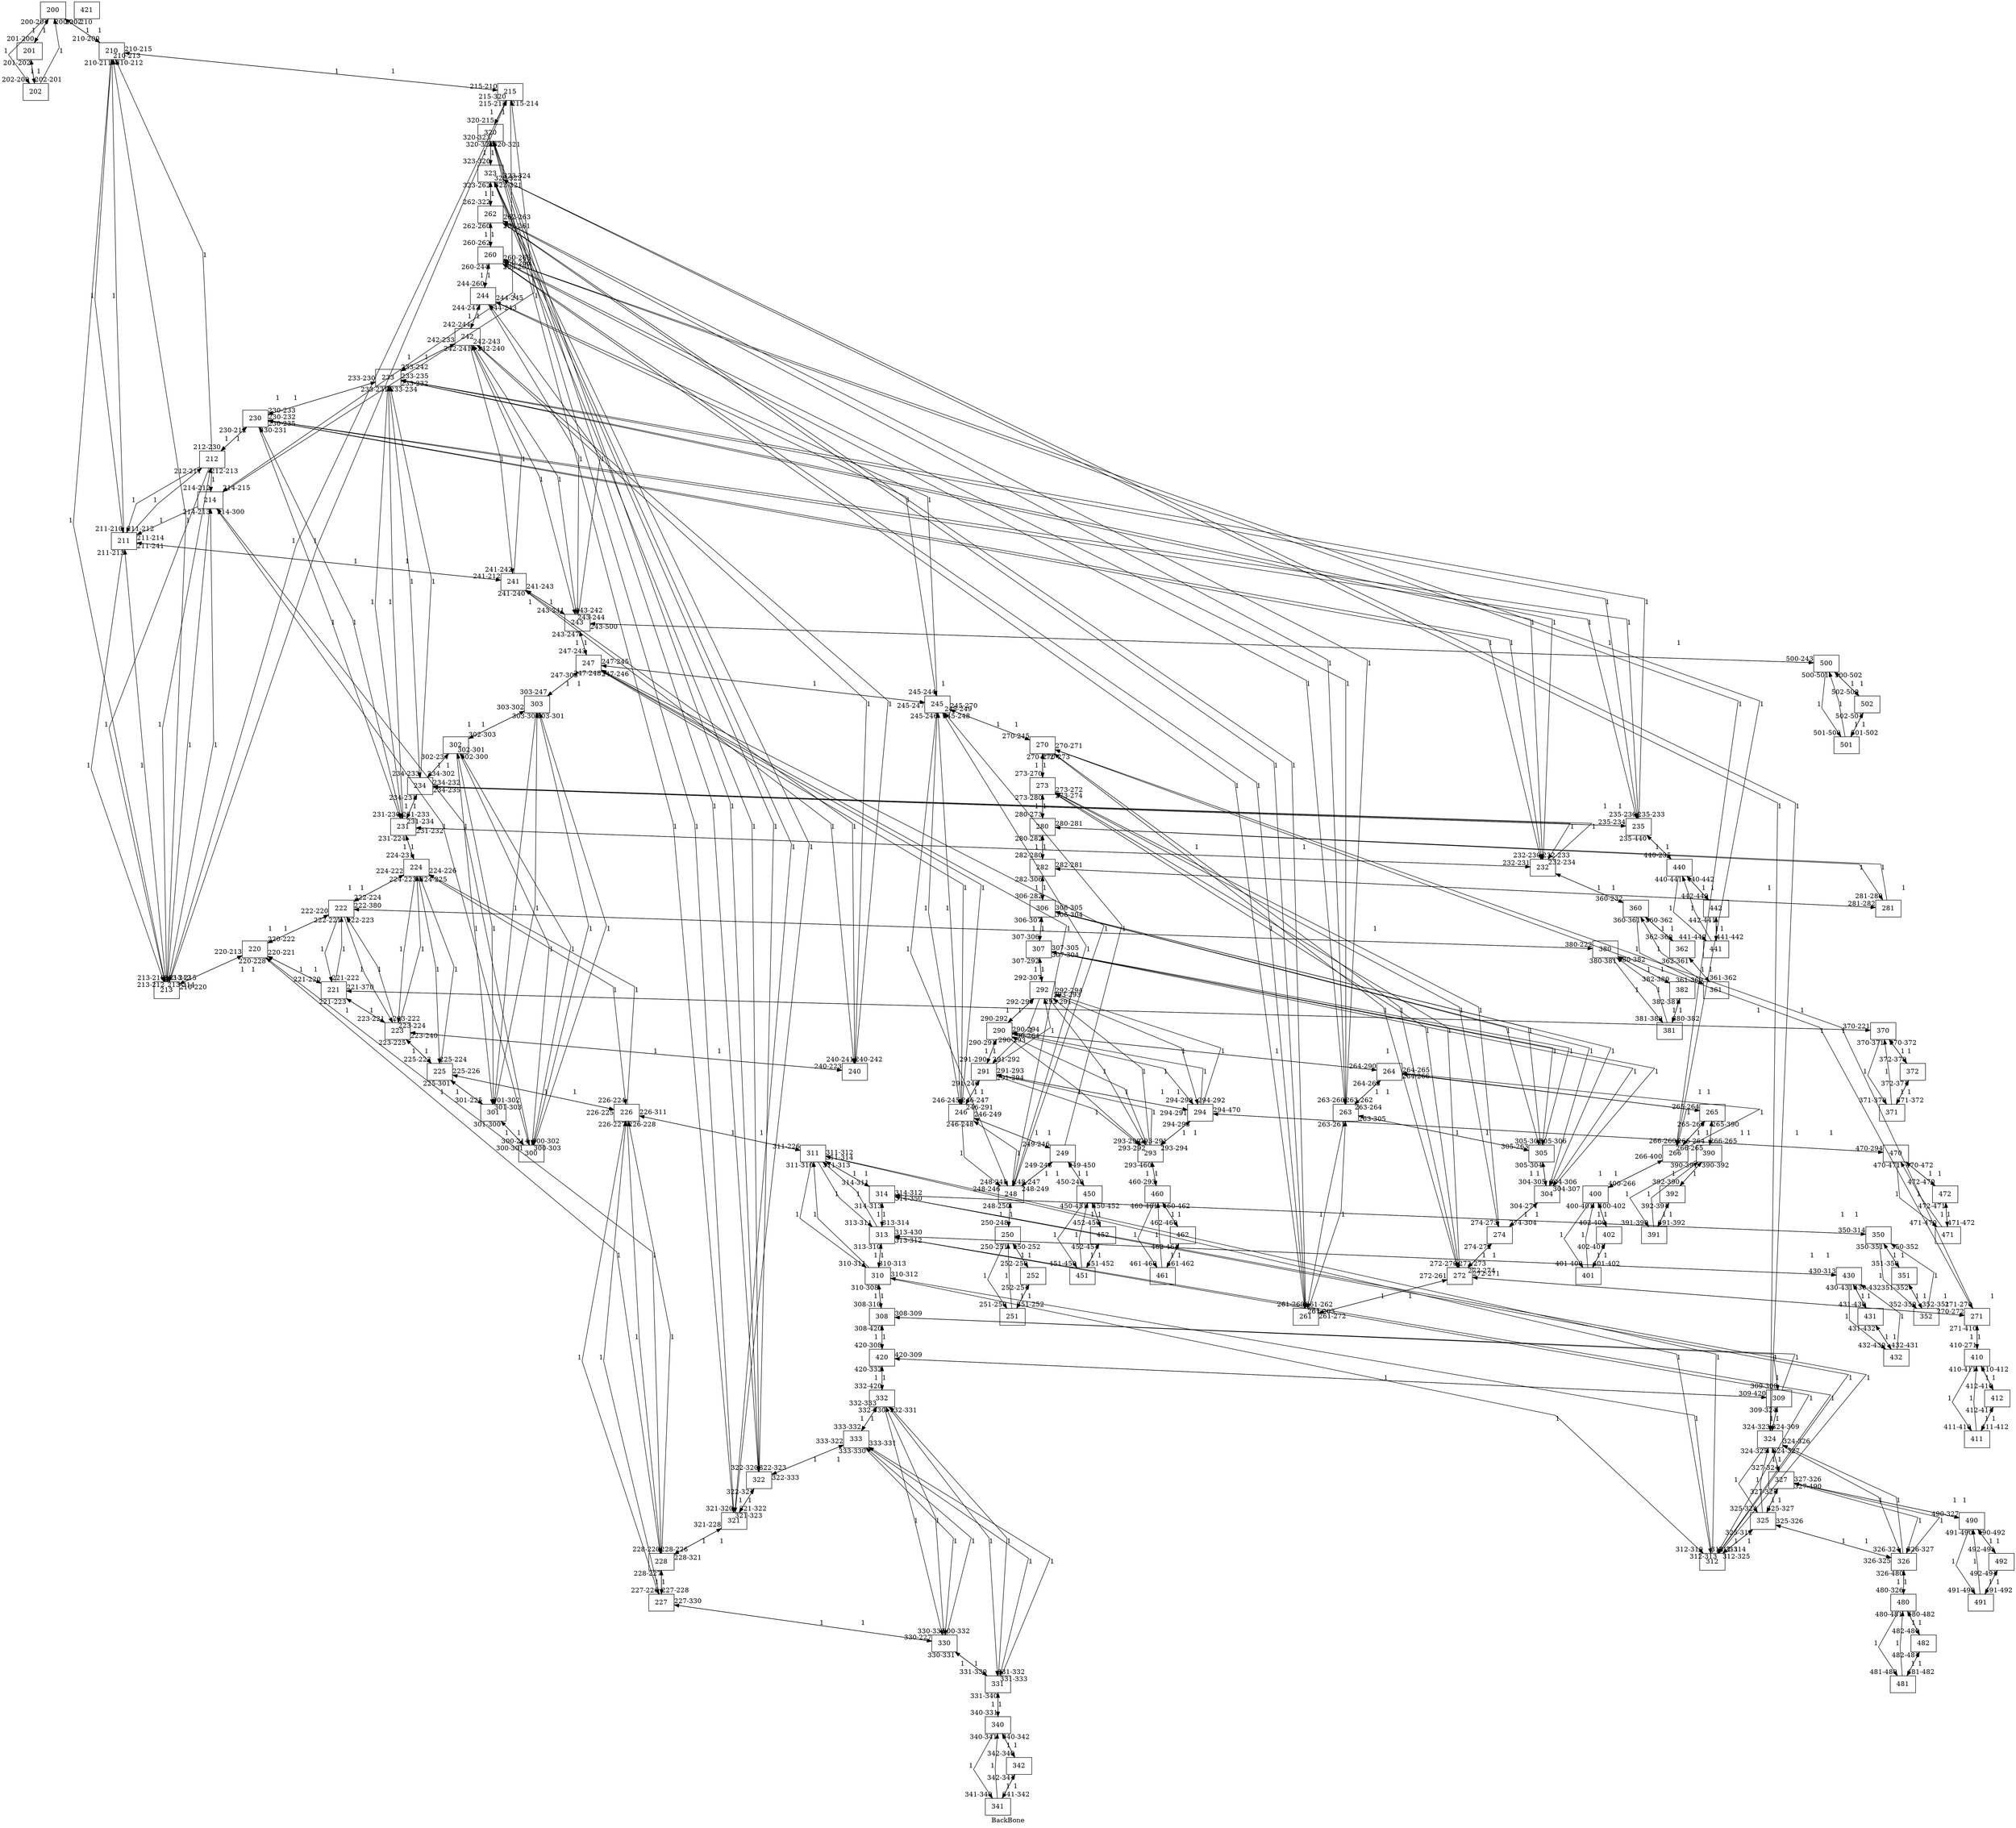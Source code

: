 digraph Test {

	/*compound=true*/
	node [shape=box];
	edge [len=3];
	overlap = scale;
	splines = false;
	label = BackBone;
	//orientation = portrait;
	/*Instantiation of nodes, required to successfully calling .get_node_list() 		(pydot) */
	
	//Kiel
	200[group=A]; 201[group=A]; 202[group=A]; 
	//Hamburg
	210[group=A]; 211[group=A]; 212[group=A]; 213[group=A]; 214[group=A]; 215[group=A]; 
	//Hannover
	220[group=A]; 221[group=A]; 222[group=A]; 223[group=A]; 224[group=A]; 225[group=A]; 226[group=A]; 227[group=A]; 228[group=A]; 
	//Berlin
	230[group=A]; 231[group=A]; 232[group=A]; 233[group=A]; 234[group=A]; 235[group=A]; 
	//Leipzig
	240[group=A]; 241[group=A]; 242[group=A]; 243[group=A]; 244[group=A]; 245[group=A]; 246[group=A]; 247[group=A]; 248[group=A]; 249[group=A]; 
	//Dresden
	250[group=A]; 251[group=A]; 252[group=A]; 
	//München
	260[group=A]; 261[group=A]; 262[group=A]; 263[group=A]; 264[group=A]; 265[group=A]; 266[group=A]; 
	//Nürnberg
	270[group=A]; 271[group=A]; 272[group=A]; 273[group=A]; 274[group=A]; 
	//Ulm
	280[group=A]; 281[group=A]; 282[group=A];
	//Stuttgart
	290[group=A]; 291[group=A]; 292[group=A]; 293[group=A]; 294[group=A]; 
	//Frankfurt am Main
	300[group=A]; 301[group=A]; 302[group=A]; 303[group=A]; 
	420[group=A]; 421[group=A]; 242[group=A]; 
	//Köln
	310[group=A]; 311[group=A]; 312[group=A]; 
	//Essen
	320[group=A]; 321[group=A]; 322[group=A]; 323[group=A]; 324[group=A]; 325[group=A]; 326[group=A]; 327[group=A]; 
	//Bochum
	330[group=A]; 331[group=A]; 332[group=A]; 333[group=A]; 
	//Dortmund
	340[group=A]; 341[group=A]; 342[group=A];
	//Düsseldorf
	350[group=A]; 351[group=A]; 352[group=A]; 
	//Frankfurt/Oder
	360[group=A]; 361[group=A]; 362[group=A]; 
	//Wolfsburg
	370[group=A]; 371[group=A]; 372[group=A]; 
	//Magdeburg
	380[group=A]; 381[group=A]; 382[group=A]; 
	//Landshut
	390[group=A]; 391[group=A]; 392[group=A]; 
	//Augsburg
	400[group=A]; 401[group=A]; 402[group=A]; 
	//Regensburg
	410[group=A]; 411[group=A]; 412[group=A]; 
	//Bonn
	430[group=A]; 431[group=A]; 432[group=A]; 
	//Brandenburg
	440[group=A]; 441[group=A]; 442[group=A]; 
	//Chemnitz
	450[group=A]; 451[group=A]; 452[group=A]; 
	//LIL citys
	460[group=A]; 461[group=A]; 462[group=A]; 
	470[group=A]; 471[group=A]; 472[group=A]; 
	480[group=A]; 481[group=A]; 482[group=A]; 
	490[group=A]; 491[group=A]; 492[group=A]; 
	500[group=A]; 500[group=A]; 500[group=A]; 

	
	
	//Kiel
	200 -> 201	[label=1,headlabel="201-200" ,alias = 1,throughput=16,latency=4,delay=3,bandwidth = 10];
	200 -> 202	[label=1,headlabel="202-200" ,alias = 1,throughput=16,latency=4,delay=3,bandwidth = 10];
	200 -> 210	[label=1,headlabel="210-200" ,alias = 1,throughput=16,latency=4,delay=3,bandwidth = 10];
	201 -> 200	[label=1,headlabel="200-201" ,alias = 1,throughput=16,latency=4,delay=3,bandwidth = 10];
	201 -> 202	[label=1,headlabel="202-201" ,alias = 1,throughput=16,latency=4,delay=3,bandwidth = 10];
	202 -> 200	[label=1,headlabel="200-202" ,alias = 1,throughput=16,latency=4,delay=3,bandwidth = 10];
	202 -> 201	[label=1,headlabel="201-202" ,alias = 1,throughput=16,latency=4,delay=3,bandwidth = 10];
	
	//Hamburg
	210 -> 211	[label=1,headlabel="211-210" ,alias = 1,throughput=16,latency=4,delay=3,bandwidth = 10];
//	210 -> 212	[label=1,headlabel="212-210" ,alias = 1,throughput=16,latency=4,delay=3,bandwidth = 10];
	210 -> 213	[label=1,headlabel="213-210" ,alias = 1,throughput=16,latency=4,delay=3,bandwidth = 10];
	210 -> 215	[label=1,headlabel="215-210" ,alias = 1,throughput=16,latency=4,delay=3,bandwidth = 10];
	210 -> 200	[label=1,headlabel="200-210" ,alias = 1,throughput=16,latency=4,delay=3,bandwidth = 10];
	211 -> 210	[label=1,headlabel="210-211" ,alias = 1,throughput=16,latency=4,delay=3,bandwidth = 10];
	211 -> 212	[label=1,headlabel="212-211" ,alias = 1,throughput=16,latency=4,delay=3,bandwidth = 10];
	211 -> 213	[label=1,headlabel="213-212" ,alias = 1,throughput=16,latency=4,delay=3,bandwidth = 10];
	211 -> 241 	[label=1,headlabel="241-212" ,alias = 1,throughput=16,latency=4,delay=3,bandwidth = 10];
	212 -> 210	[label=1,headlabel="210-212" ,alias = 1,throughput=16,latency=4,delay=3,bandwidth = 10];
	212 -> 211	[label=1,headlabel="211-212" ,alias = 1,throughput=16,latency=4,delay=3,bandwidth = 10];
	212 -> 213	[label=1,headlabel="213-212" ,alias = 1,throughput=16,latency=4,delay=3,bandwidth = 10];
	212 -> 214	[label=1,headlabel="214-212" ,alias = 1,throughput=16,latency=4,delay=3,bandwidth = 10];
	212 -> 230	[label=1,headlabel="230-212" ,alias = 1,throughput=16,latency=4,delay=3,bandwidth = 10];
	213 -> 210	[label=1,headlabel="210-213" ,alias = 1,throughput=16,latency=4,delay=3,bandwidth = 10];
	213 -> 211	[label=1,headlabel="211-213" ,alias = 1,throughput=16,latency=4,delay=3,bandwidth = 10];
	213 -> 212	[label=1,headlabel="212-213" ,alias = 1,throughput=16,latency=4,delay=3,bandwidth = 10];
	213 -> 214	[label=1,headlabel="214-213" ,alias = 1,throughput=16,latency=4,delay=3,bandwidth = 10];
	213 -> 215	[label=1,headlabel="215-213" ,alias = 1,throughput=16,latency=4,delay=3,bandwidth = 10];
	213 -> 220	[label=1,headlabel="220-213" ,alias = 1,throughput=16,latency=4,delay=3,bandwidth = 10];
	214 -> 211	[label=1,headlabel="211-214" ,alias = 1,throughput=16,latency=4,delay=3,bandwidth = 10];
	214 -> 213	[label=1,headlabel="213-214" ,alias = 1,throughput=16,latency=4,delay=3,bandwidth = 10];
	214 -> 215	[label=1,headlabel="215-214" ,alias = 1,throughput=16,latency=4,delay=3,bandwidth = 10];
	214 -> 300	[label=1,headlabel="300-214" ,alias = 1,throughput=16,latency=4,delay=3,bandwidth = 10];
	215 -> 210	[label=1,headlabel="210-215" ,alias = 1,throughput=16,latency=4,delay=3,bandwidth = 10];
	215 -> 213	[label=1,headlabel="213-215" ,alias = 1,throughput=16,latency=4,delay=3,bandwidth = 10];
	215 -> 214	[label=1,headlabel="214-215" ,alias = 1,throughput=16,latency=4,delay=3,bandwidth = 10];
	215 -> 320	[label=1,headlabel="320-215" ,alias = 1,throughput=16,latency=4,delay=3,bandwidth = 10];
	
	//Hannover
	220 -> 213	[label=1,headlabel="210-220" ,alias = 1,throughput=16,latency=4,delay=3,bandwidth = 10];
	220 -> 221	[label=1,headlabel="221-220" ,alias = 1,throughput=16,latency=4,delay=3,bandwidth = 10];
	220 -> 222	[label=1,headlabel="222-220" ,alias = 1,throughput=16,latency=4,delay=3,bandwidth = 10];
	220 -> 228	[label=1,headlabel="228-220" ,alias = 1,throughput=16,latency=4,delay=3,bandwidth = 10];
	221 -> 370	[label=1,headlabel="370-221" ,alias = 1,throughput=16,latency=4,delay=3,bandwidth = 10];
	221 -> 220	[label=1,headlabel="220-221" ,alias = 1,throughput=16,latency=4,delay=3,bandwidth = 10];
	221 -> 222	[label=1,headlabel="222-221" ,alias = 1,throughput=16,latency=4,delay=3,bandwidth = 10];
	221 -> 223	[label=1,headlabel="223-221" ,alias = 1,throughput=16,latency=4,delay=3,bandwidth = 10];
	222 -> 220	[label=1,headlabel="220-222" ,alias = 1,throughput=16,latency=4,delay=3,bandwidth = 10];
	222 -> 221	[label=1,headlabel="221-222" ,alias = 1,throughput=16,latency=4,delay=3,bandwidth = 10];
	222 -> 223	[label=1,headlabel="223-222" ,alias = 1,throughput=16,latency=4,delay=3,bandwidth = 10];
	222 -> 224	[label=1,headlabel="224-222" ,alias = 1,throughput=16,latency=4,delay=3,bandwidth = 10];
	222 -> 380	[label=1,headlabel="380-222" ,alias = 1,throughput=16,latency=4,delay=3,bandwidth = 10];
	223 -> 221	[label=1,headlabel="221-223" ,alias = 1,throughput=16,latency=4,delay=3,bandwidth = 10];
	223 -> 222	[label=1,headlabel="222-223" ,alias = 1,throughput=16,latency=4,delay=3,bandwidth = 10];
	223 -> 224	[label=1,headlabel="224-223" ,alias = 1,throughput=16,latency=4,delay=3,bandwidth = 10];
	223 -> 225	[label=1,headlabel="225-223" ,alias = 1,throughput=16,latency=4,delay=3,bandwidth = 10];
	223 -> 240	[label=1,headlabel="240-223" ,alias = 1,throughput=16,latency=4,delay=3,bandwidth = 10];
	224 -> 222	[label=1,headlabel="222-224" ,alias = 1,throughput=16,latency=4,delay=3,bandwidth = 10];
	224 -> 223	[label=1,headlabel="223-224" ,alias = 1,throughput=16,latency=4,delay=3,bandwidth = 10];
	224 -> 225	[label=1,headlabel="225-224" ,alias = 1,throughput=16,latency=4,delay=3,bandwidth = 10];
	224 -> 226	[label=1,headlabel="226-224" ,alias = 1,throughput=16,latency=4,delay=3,bandwidth = 10];
	224 -> 231	[label=1,headlabel="231-224" ,alias = 1,throughput=16,latency=4,delay=3,bandwidth = 10];
	225 -> 223	[label=1,headlabel="223-225" ,alias = 1,throughput=16,latency=4,delay=3,bandwidth = 10];
	225 -> 224	[label=1,headlabel="224-225" ,alias = 1,throughput=16,latency=4,delay=3,bandwidth = 10];
	225 -> 226	[label=1,headlabel="226-225" ,alias = 1,throughput=16,latency=4,delay=3,bandwidth = 10];
	225 -> 301	[label=1,headlabel="301-225" ,alias = 1,throughput=16,latency=4,delay=3,bandwidth = 10];
	226 -> 224	[label=1,headlabel="224-226" ,alias = 1,throughput=16,latency=4,delay=3,bandwidth = 10];
	226 -> 225	[label=1,headlabel="225-226" ,alias = 1,throughput=16,latency=4,delay=3,bandwidth = 10];
	226 -> 311	[label=1,headlabel="311-226" ,alias = 1,throughput=16,latency=4,delay=3,bandwidth = 10];
	226 -> 227	[label=1,headlabel="227-226" ,alias = 1,throughput=16,latency=4,delay=3,bandwidth = 10];
	226 -> 228	[label=1,headlabel="228-226" ,alias = 1,throughput=16,latency=4,delay=3,bandwidth = 10];
	227 -> 330	[label=1,headlabel="330-227" ,alias = 1,throughput=16,latency=4,delay=3,bandwidth = 10];
	227 -> 226	[label=1,headlabel="226-227" ,alias = 1,throughput=16,latency=4,delay=3,bandwidth = 10];
	227 -> 228	[label=1,headlabel="228-227" ,alias = 1,throughput=16,latency=4,delay=3,bandwidth = 10];
	228 -> 321	[label=1,headlabel="321-228" ,alias = 1,throughput=16,latency=4,delay=3,bandwidth = 10];
	228 -> 220	[label=1,headlabel="220-228" ,alias = 1,throughput=16,latency=4,delay=3,bandwidth = 10];
	228 -> 226	[label=1,headlabel="226-228" ,alias = 1,throughput=16,latency=4,delay=3,bandwidth = 10];
	228 -> 227	[label=1,headlabel="227-228" ,alias = 1,throughput=16,latency=4,delay=3,bandwidth = 10];
	
	//BERLIN
	230 -> 212	[label=1,headlabel="212-230" ,alias = 1,throughput=16,latency=4,delay=3,bandwidth = 10];
	230 -> 231	[label=1,headlabel="231-230" ,alias = 1,throughput=16,latency=4,delay=3,bandwidth = 10];
	230 -> 232	[label=1,headlabel="232-230" ,alias = 1,throughput=16,latency=4,delay=3,bandwidth = 10];
	230 -> 233	[label=1,headlabel="233-230" ,alias = 1,throughput=16,latency=4,delay=3,bandwidth = 10];
	230 -> 235	[label=1,headlabel="235-230" ,alias = 1,throughput=16,latency=4,delay=3,bandwidth = 10];
	231 -> 224	[label=1,headlabel="224-231" ,alias = 1,throughput=16,latency=4,delay=3,bandwidth = 10];
	231 -> 230	[label=1,headlabel="230-231" ,alias = 1,throughput=16,latency=4,delay=3,bandwidth = 10];
	231 -> 232	[label=1,headlabel="232-231" ,alias = 1,throughput=16,latency=4,delay=3,bandwidth = 10];
	231 -> 233	[label=1,headlabel="233-231" ,alias = 1,throughput=16,latency=4,delay=3,bandwidth = 10];
	231 -> 234	[label=1,headlabel="234-231" ,alias = 1,throughput=16,latency=4,delay=3,bandwidth = 10];
	232 -> 360	[label=1,headlabel="360-232" ,alias = 1,throughput=16,latency=4,delay=3,bandwidth = 10];
	232 -> 230	[label=1,headlabel="230-232" ,alias = 1,throughput=16,latency=4,delay=3,bandwidth = 10];
	232 -> 231	[label=1,headlabel="231-232" ,alias = 1,throughput=16,latency=4,delay=3,bandwidth = 10];
	232 -> 233	[label=1,headlabel="233-232" ,alias = 1,throughput=16,latency=4,delay=3,bandwidth = 10];
	232 -> 234	[label=1,headlabel="234-232" ,alias = 1,throughput=16,latency=4,delay=3,bandwidth = 10];
	233 -> 242	[label=1,headlabel="242-233" ,alias = 1,throughput=16,latency=4,delay=3,bandwidth = 10];
	233 -> 230	[label=1,headlabel="230-233" ,alias = 1,throughput=16,latency=4,delay=3,bandwidth = 10];
	233 -> 231	[label=1,headlabel="231-233" ,alias = 1,throughput=16,latency=4,delay=3,bandwidth = 10];
	233 -> 232	[label=1,headlabel="232-233" ,alias = 1,throughput=16,latency=4,delay=3,bandwidth = 10];
	233 -> 234	[label=1,headlabel="234-233" ,alias = 1,throughput=16,latency=4,delay=3,bandwidth = 10];
	233 -> 235	[label=1,headlabel="235-233" ,alias = 1,throughput=16,latency=4,delay=3,bandwidth = 10];
	234 -> 302	[label=1,headlabel="302-234" ,alias = 1,throughput=16,latency=4,delay=3,bandwidth = 10];
	234 -> 231	[label=1,headlabel="231-234" ,alias = 1,throughput=16,latency=4,delay=3,bandwidth = 10];
	234 -> 232	[label=1,headlabel="232-234" ,alias = 1,throughput=16,latency=4,delay=3,bandwidth = 10];
	234 -> 233	[label=1,headlabel="233-234" ,alias = 1,throughput=16,latency=4,delay=3,bandwidth = 10];
	234 -> 235	[label=1,headlabel="235-234" ,alias = 1,throughput=16,latency=4,delay=3,bandwidth = 10];
	235 -> 440	[label=1,headlabel="440-235" ,alias = 1,throughput=16,latency=4,delay=3,bandwidth = 10];
	235 -> 230	[label=1,headlabel="230-235" ,alias = 1,throughput=16,latency=4,delay=3,bandwidth = 10];
//	235 -> 232	[label=1,headlabel="232-235" ,alias = 1,throughput=16,latency=4,delay=3,bandwidth = 10];
	235 -> 233	[label=1,headlabel="233-235" ,alias = 1,throughput=16,latency=4,delay=3,bandwidth = 10];
	235 -> 234	[label=1,headlabel="234-235" ,alias = 1,throughput=16,latency=4,delay=3,bandwidth = 10];
	
	//Leipzig
	240 -> 223	[label=1,headlabel="223-240" ,alias = 1,throughput=16,latency=4,delay=3,bandwidth = 10];
	240 -> 241	[label=1,headlabel="241-240" ,alias = 1,throughput=16,latency=4,delay=3,bandwidth = 10];
	240 -> 242	[label=1,headlabel="242-240" ,alias = 1,throughput=16,latency=4,delay=3,bandwidth = 10];
	241 -> 211	[label=1,headlabel="211-241" ,alias = 1,throughput=16,latency=4,delay=3,bandwidth = 10];
	241 -> 240	[label=1,headlabel="240-241" ,alias = 1,throughput=16,latency=4,delay=3,bandwidth = 10];
	241 -> 242	[label=1,headlabel="242-241" ,alias = 1,throughput=16,latency=4,delay=3,bandwidth = 10];
	241 -> 243 	[label=1,headlabel="243-241" ,alias = 1,throughput=16,latency=4,delay=3,bandwidth = 10];
	242 -> 233	[label=1,headlabel="233-242" ,alias = 1,throughput=16,latency=4,delay=3,bandwidth = 10];
	242 -> 240	[label=1,headlabel="240-242" ,alias = 1,throughput=16,latency=4,delay=3,bandwidth = 10];
	242 -> 241	[label=1,headlabel="241-242" ,alias = 1,throughput=16,latency=4,delay=3,bandwidth = 10];
	242 -> 243	[label=1,headlabel="243-242" ,alias = 1,throughput=16,latency=4,delay=3,bandwidth = 10];
	242 -> 244	[label=1,headlabel="244-242" ,alias = 1,throughput=16,latency=4,delay=3,bandwidth = 10];
	243 -> 500	[label=1,headlabel="500-243" ,alias = 1,throughput=16,latency=4,delay=3,bandwidth = 10];
	243 -> 241	[label=1,headlabel="241-243" ,alias = 1,throughput=16,latency=4,delay=3,bandwidth = 10];
	243 -> 242	[label=1,headlabel="242-243" ,alias = 1,throughput=16,latency=4,delay=3,bandwidth = 10];
	243 -> 244	[label=1,headlabel="244-243" ,alias = 1,throughput=16,latency=4,delay=3,bandwidth = 10];
	243 -> 247	[label=1,headlabel="247-243" ,alias = 1,throughput=16,latency=4,delay=3,bandwidth = 10];
	244 -> 242	[label=1,headlabel="242-244" ,alias = 1,throughput=16,latency=4,delay=3,bandwidth = 10];
	244 -> 243	[label=1,headlabel="243-244" ,alias = 1,throughput=16,latency=4,delay=3,bandwidth = 10];
	244 -> 245	[label=1,headlabel="245-244" ,alias = 1,throughput=16,latency=4,delay=3,bandwidth = 10];
	244 -> 260	[label=1,headlabel="260-244" ,alias = 1,throughput=16,latency=4,delay=3,bandwidth = 10];
	245 -> 244	[label=1,headlabel="244-245" ,alias = 1,throughput=16,latency=4,delay=3,bandwidth = 10];
	245 -> 246	[label=1,headlabel="246-245" ,alias = 1,throughput=16,latency=4,delay=3,bandwidth = 10];
	245 -> 247	[label=1,headlabel="247-245" ,alias = 1,throughput=16,latency=4,delay=3,bandwidth = 10];
	245 -> 248	[label=1,headlabel="248-245" ,alias = 1,throughput=16,latency=4,delay=3,bandwidth = 10];
	245 -> 270	[label=1,headlabel="270-245" ,alias = 1,throughput=16,latency=4,delay=3,bandwidth = 10];
	246 -> 291	[label=1,headlabel="291-246" ,alias = 1,throughput=16,latency=4,delay=3,bandwidth = 10];
	246 -> 245	[label=1,headlabel="245-246" ,alias = 1,throughput=16,latency=4,delay=3,bandwidth = 10];
	246 -> 247	[label=1,headlabel="247-246" ,alias = 1,throughput=16,latency=4,delay=3,bandwidth = 10];
	246 -> 248	[label=1,headlabel="248-246" ,alias = 1,throughput=16,latency=4,delay=3,bandwidth = 10];
	246 -> 249	[label=1,headlabel="249-246" ,alias = 1,throughput=16,latency=4,delay=3,bandwidth = 10];
	247 -> 303	[label=1,headlabel="303-247" ,alias = 1,throughput=16,latency=4,delay=3,bandwidth = 10];
	247 -> 243	[label=1,headlabel="243-247" ,alias = 1,throughput=16,latency=4,delay=3,bandwidth = 10];
	247 -> 245	[label=1,headlabel="245-247" ,alias = 1,throughput=16,latency=4,delay=3,bandwidth = 10];
	247 -> 246	[label=1,headlabel="246-247" ,alias = 1,throughput=16,latency=4,delay=3,bandwidth = 10];
	247 -> 248	[label=1,headlabel="248-247" ,alias = 1,throughput=16,latency=4,delay=3,bandwidth = 10];
//	247 -> 249	[label=1,headlabel="249-247" ,alias = 1,throughput=16,latency=4,delay=3,bandwidth = 10];
	248 -> 250	[label=1,headlabel="250-248" ,alias = 1,throughput=16,latency=4,delay=3,bandwidth = 10];
	248 -> 245	[label=1,headlabel="245-248" ,alias = 1,throughput=16,latency=4,delay=3,bandwidth = 10];
	248 -> 246	[label=1,headlabel="246-248" ,alias = 1,throughput=16,latency=4,delay=3,bandwidth = 10];
	248 -> 247	[label=1,headlabel="247-248" ,alias = 1,throughput=16,latency=4,delay=3,bandwidth = 10];
	248 -> 249	[label=1,headlabel="249-248" ,alias = 1,throughput=16,latency=4,delay=3,bandwidth = 10];
	249 -> 450	[label=1,headlabel="450-249" ,alias = 1,throughput=16,latency=4,delay=3,bandwidth = 10];
	249 -> 245	[label=1,headlabel="245-249" ,alias = 1,throughput=16,latency=4,delay=3,bandwidth = 10];
	249 -> 246	[label=1,headlabel="246-249" ,alias = 1,throughput=16,latency=4,delay=3,bandwidth = 10];
//	249 -> 247	[label=1,headlabel="247-249" ,alias = 1,throughput=16,latency=4,delay=3,bandwidth = 10];
	249 -> 248	[label=1,headlabel="248-249" ,alias = 1,throughput=16,latency=4,delay=3,bandwidth = 10];
	
	//Dresden
	250 -> 248	[label=1,headlabel="248-250" ,alias = 1,throughput=16,latency=4,delay=3,bandwidth = 10];
	250 -> 251	[label=1,headlabel="251-250" ,alias = 1,throughput=16,latency=4,delay=3,bandwidth = 10];
	250 -> 252	[label=1,headlabel="252-250" ,alias = 1,throughput=16,latency=4,delay=3,bandwidth = 10];
	251 -> 250	[label=1,headlabel="250-251" ,alias = 1,throughput=16,latency=4,delay=3,bandwidth = 10];
	251 -> 252	[label=1,headlabel="252-251" ,alias = 1,throughput=16,latency=4,delay=3,bandwidth = 10];
	252 -> 250	[label=1,headlabel="250-252" ,alias = 1,throughput=16,latency=4,delay=3,bandwidth = 10];
	252 -> 251	[label=1,headlabel="251-252" ,alias = 1,throughput=16,latency=4,delay=3,bandwidth = 10];
	
	//München
	260 -> 244	[label=1,headlabel="244-260" ,alias = 1,throughput=16,latency=4,delay=3,bandwidth = 10];
	260 -> 266	[label=1,headlabel="266-260" ,alias = 1,throughput=16,latency=4,delay=3,bandwidth = 10];
	260 -> 261	[label=1,headlabel="261-260" ,alias = 1,throughput=16,latency=4,delay=3,bandwidth = 10];
	260 -> 262	[label=1,headlabel="262-260" ,alias = 1,throughput=16,latency=4,delay=3,bandwidth = 10];
	260 -> 263	[label=1,headlabel="263-260" ,alias = 1,throughput=16,latency=4,delay=3,bandwidth = 10];
	261 -> 272	[label=1,headlabel="272-261" ,alias = 1,throughput=16,latency=4,delay=3,bandwidth = 10];
	261 -> 260	[label=1,headlabel="260-261" ,alias = 1,throughput=16,latency=4,delay=3,bandwidth = 10];
	261 -> 262	[label=1,headlabel="262-261" ,alias = 1,throughput=16,latency=4,delay=3,bandwidth = 10];
	261 -> 263	[label=1,headlabel="263-261" ,alias = 1,throughput=16,latency=4,delay=3,bandwidth = 10];
	262 -> 323	[label=1,headlabel="323-262" ,alias = 1,throughput=16,latency=4,delay=3,bandwidth = 10];
	262 -> 260	[label=1,headlabel="260-262" ,alias = 1,throughput=16,latency=4,delay=3,bandwidth = 10];
	262 -> 261	[label=1,headlabel="261-262" ,alias = 1,throughput=16,latency=4,delay=3,bandwidth = 10];
	262 -> 263	[label=1,headlabel="263-262" ,alias = 1,throughput=16,latency=4,delay=3,bandwidth = 10];
	263 -> 305	[label=1,headlabel="305-263" ,alias = 1,throughput=16,latency=4,delay=3,bandwidth = 10];
	263 -> 260	[label=1,headlabel="260-263" ,alias = 1,throughput=16,latency=4,delay=3,bandwidth = 10];
	263 -> 261	[label=1,headlabel="261-263" ,alias = 1,throughput=16,latency=4,delay=3,bandwidth = 10];
	263 -> 262	[label=1,headlabel="262-263" ,alias = 1,throughput=16,latency=4,delay=3,bandwidth = 10];
	263 -> 264	[label=1,headlabel="264-263" ,alias = 1,throughput=16,latency=4,delay=3,bandwidth = 10];
	264 -> 290	[label=1,headlabel="290-264" ,alias = 1,throughput=16,latency=4,delay=3,bandwidth = 10];
	264 -> 263	[label=1,headlabel="263-264" ,alias = 1,throughput=16,latency=4,delay=3,bandwidth = 10];
	264 -> 265	[label=1,headlabel="265-264" ,alias = 1,throughput=16,latency=4,delay=3,bandwidth = 10];
	264 -> 266	[label=1,headlabel="266-264" ,alias = 1,throughput=16,latency=4,delay=3,bandwidth = 10];
	265 -> 390	[label=1,headlabel="266-265" ,alias = 1,throughput=16,latency=4,delay=3,bandwidth = 10];
	265 -> 264	[label=1,headlabel="264-265" ,alias = 1,throughput=16,latency=4,delay=3,bandwidth = 10];
	265 -> 266	[label=1,headlabel="266-265" ,alias = 1,throughput=16,latency=4,delay=3,bandwidth = 10];
	266 -> 400	[label=1,headlabel="400-266" ,alias = 1,throughput=16,latency=4,delay=3,bandwidth = 10];
	266 -> 260	[label=1,headlabel="260-266" ,alias = 1,throughput=16,latency=4,delay=3,bandwidth = 10];
	266 -> 264	[label=1,headlabel="264-266" ,alias = 1,throughput=16,latency=4,delay=3,bandwidth = 10];
	266 -> 265	[label=1,headlabel="265-266" ,alias = 1,throughput=16,latency=4,delay=3,bandwidth = 10];
	
	//Nürnberg
	270 -> 245	[label=1,headlabel="245-270" ,alias = 1,throughput=16,latency=4,delay=3,bandwidth = 10];
	270 -> 271	[label=1,headlabel="271-270" ,alias = 1,throughput=16,latency=4,delay=3,bandwidth = 10];
	270 -> 272	[label=1,headlabel="272-270" ,alias = 1,throughput=16,latency=4,delay=3,bandwidth = 10];
	270 -> 273	[label=1,headlabel="273-270" ,alias = 1,throughput=16,latency=4,delay=3,bandwidth = 10];
	271 -> 410	[label=1,headlabel="410-271" ,alias = 1,throughput=16,latency=4,delay=3,bandwidth = 10];
	271 -> 270	[label=1,headlabel="270-271" ,alias = 1,throughput=16,latency=4,delay=3,bandwidth = 10];
	271 -> 272	[label=1,headlabel="272-271" ,alias = 1,throughput=16,latency=4,delay=3,bandwidth = 10];
	272 -> 261	[label=1,headlabel="261-272" ,alias = 1,throughput=16,latency=4,delay=3,bandwidth = 10];
	272 -> 270	[label=1,headlabel="270-272" ,alias = 1,throughput=16,latency=4,delay=3,bandwidth = 10];
	272 -> 271	[label=1,headlabel="270-272" ,alias = 1,throughput=16,latency=4,delay=3,bandwidth = 10];
	272 -> 273	[label=1,headlabel="273-272" ,alias = 1,throughput=16,latency=4,delay=3,bandwidth = 10];
	272 -> 274	[label=1,headlabel="274-272" ,alias = 1,throughput=16,latency=4,delay=3,bandwidth = 10];
	273 -> 280	[label=1,headlabel="280-273" ,alias = 1,throughput=16,latency=4,delay=3,bandwidth = 10];
	273 -> 270	[label=1,headlabel="270-273" ,alias = 1,throughput=16,latency=4,delay=3,bandwidth = 10];
//	273 -> 271	[label=1,headlabel="271-273" ,alias = 1,throughput=16,latency=4,delay=3,bandwidth = 10];
	273 -> 272	[label=1,headlabel="272-273" ,alias = 1,throughput=16,latency=4,delay=3,bandwidth = 10];
	273 -> 274	[label=1,headlabel="274-273" ,alias = 1,throughput=16,latency=4,delay=3,bandwidth = 10];
	274 -> 304	[label=1,headlabel="304-274" ,alias = 1,throughput=16,latency=4,delay=3,bandwidth = 10];
	274 -> 272	[label=1,headlabel="272-274" ,alias = 1,throughput=16,latency=4,delay=3,bandwidth = 10];
	274 -> 273	[label=1,headlabel="273-274" ,alias = 1,throughput=16,latency=4,delay=3,bandwidth = 10];
	
	//Ulm
	280 -> 273	[label=1,headlabel="273-280" ,alias = 1,throughput=16,latency=4,delay=3,bandwidth = 10];
	280 -> 281	[label=1,headlabel="281-280" ,alias = 1,throughput=16,latency=4,delay=3,bandwidth = 10];
	280 -> 282	[label=1,headlabel="282-280" ,alias = 1,throughput=16,latency=4,delay=3,bandwidth = 10];
	281 -> 280	[label=1,headlabel="280-281" ,alias = 1,throughput=16,latency=4,delay=3,bandwidth = 10];
	281 -> 282	[label=1,headlabel="282-281" ,alias = 1,throughput=16,latency=4,delay=3,bandwidth = 10];
	282 -> 280	[label=1,headlabel="280-282" ,alias = 1,throughput=16,latency=4,delay=3,bandwidth = 10];
	282 -> 281	[label=1,headlabel="281-282" ,alias = 1,throughput=16,latency=4,delay=3,bandwidth = 10];
	282 -> 306	[label=1,headlabel="306-282" ,alias = 1,throughput=16,latency=4,delay=3,bandwidth = 10];
	
	//Stuttgart
	290 -> 291	[label=1,headlabel="291-290" ,alias = 1,throughput=16,latency=4,delay=3,bandwidth = 10];
	290 -> 292	[label=1,headlabel="292-290" ,alias = 1,throughput=16,latency=4,delay=3,bandwidth = 10];
	290 -> 293	[label=1,headlabel="293-290" ,alias = 1,throughput=16,latency=4,delay=3,bandwidth = 10];
	290 -> 294	[label=1,headlabel="294-290" ,alias = 1,throughput=16,latency=4,delay=3,bandwidth = 10];
	290 -> 264	[label=1,headlabel="264-290" ,alias = 1,throughput=16,latency=4,delay=3,bandwidth = 10];
	291 -> 290	[label=1,headlabel="290-291" ,alias = 1,throughput=16,latency=4,delay=3,bandwidth = 10];
	291 -> 292	[label=1,headlabel="292-291" ,alias = 1,throughput=16,latency=4,delay=3,bandwidth = 10];
	291 -> 293	[label=1,headlabel="293-291" ,alias = 1,throughput=16,latency=4,delay=3,bandwidth = 10];
	291 -> 294	[label=1,headlabel="294-291" ,alias = 1,throughput=16,latency=4,delay=3,bandwidth = 10];
	291 -> 246	[label=1,headlabel="246-291" ,alias = 1,throughput=16,latency=4,delay=3,bandwidth = 10];
	292 -> 290	[label=1,headlabel="290-292" ,alias = 1,throughput=16,latency=4,delay=3,bandwidth = 10];
	292 -> 291	[label=1,headlabel="291-292" ,alias = 1,throughput=16,latency=4,delay=3,bandwidth = 10];
	292 -> 293	[label=1,headlabel="293-292" ,alias = 1,throughput=16,latency=4,delay=3,bandwidth = 10];
	292 -> 294	[label=1,headlabel="294-292" ,alias = 1,throughput=16,latency=4,delay=3,bandwidth = 10];
	292 -> 307	[label=1,headlabel="307-292" ,alias = 1,throughput=16,latency=4,delay=3,bandwidth = 10];
	293 -> 290	[label=1,headlabel="290-293" ,alias = 1,throughput=16,latency=4,delay=3,bandwidth = 10];
	293 -> 291	[label=1,headlabel="291-293" ,alias = 1,throughput=16,latency=4,delay=3,bandwidth = 10];
	293 -> 292	[label=1,headlabel="293-293" ,alias = 1,throughput=16,latency=4,delay=3,bandwidth = 10];
	293 -> 294	[label=1,headlabel="294-293" ,alias = 1,throughput=16,latency=4,delay=3,bandwidth = 10];
	293 -> 460	[label=1,headlabel="460-293" ,alias = 1,throughput=16,latency=4,delay=3,bandwidth = 10];
	294 -> 290	[label=1,headlabel="290-294" ,alias = 1,throughput=16,latency=4,delay=3,bandwidth = 10];
	294 -> 291	[label=1,headlabel="291-294" ,alias = 1,throughput=16,latency=4,delay=3,bandwidth = 10];
	294 -> 292	[label=1,headlabel="292-294" ,alias = 1,throughput=16,latency=4,delay=3,bandwidth = 10];
	294 -> 293	[label=1,headlabel="293-294" ,alias = 1,throughput=16,latency=4,delay=3,bandwidth = 10];
	294 -> 470	[label=1,headlabel="470-294" ,alias = 1,throughput=16,latency=4,delay=3,bandwidth = 10];
	
	//Frankfurt am Main
	300 -> 214	[label=1,headlabel="214-300" ,alias = 1,throughput=16,latency=4,delay=3,bandwidth = 10];
	300 -> 301	[label=1,headlabel="301-300" ,alias = 1,throughput=16,latency=4,delay=3,bandwidth = 10];
	300 -> 302	[label=1,headlabel="302-300" ,alias = 1,throughput=16,latency=4,delay=3,bandwidth = 10];
	300 -> 303	[label=1,headlabel="303-300" ,alias = 1,throughput=16,latency=4,delay=3,bandwidth = 10];
	301 -> 225	[label=1,headlabel="225-301" ,alias = 1,throughput=16,latency=4,delay=3,bandwidth = 10];
	301 -> 300	[label=1,headlabel="300-301" ,alias = 1,throughput=16,latency=4,delay=3,bandwidth = 10];
	301 -> 302	[label=1,headlabel="302-301" ,alias = 1,throughput=16,latency=4,delay=3,bandwidth = 10];
	301 -> 303	[label=1,headlabel="303-301" ,alias = 1,throughput=16,latency=4,delay=3,bandwidth = 10];
	302 -> 234	[label=1,headlabel="234-302" ,alias = 1,throughput=16,latency=4,delay=3,bandwidth = 10];
	302 -> 300	[label=1,headlabel="300-302" ,alias = 1,throughput=16,latency=4,delay=3,bandwidth = 10];
	302 -> 301	[label=1,headlabel="301-302" ,alias = 1,throughput=16,latency=4,delay=3,bandwidth = 10];
	302 -> 303	[label=1,headlabel="303-302" ,alias = 1,throughput=16,latency=4,delay=3,bandwidth = 10];
	303 -> 247	[label=1,headlabel="247-303" ,alias = 1,throughput=16,latency=4,delay=3,bandwidth = 10];
	303 -> 300	[label=1,headlabel="300-303" ,alias = 1,throughput=16,latency=4,delay=3,bandwidth = 10];
	303 -> 301	[label=1,headlabel="301-303" ,alias = 1,throughput=16,latency=4,delay=3,bandwidth = 10];
	303 -> 302	[label=1,headlabel="302-303" ,alias = 1,throughput=16,latency=4,delay=3,bandwidth = 10];

	
	304 -> 274	[label=1,headlabel="274-304" ,alias = 1,throughput=16,latency=4,delay=3,bandwidth = 10];
	304 -> 305	[label=1,headlabel="305-304" ,alias = 1,throughput=16,latency=4,delay=3,bandwidth = 10];
	304 -> 306	[label=1,headlabel="306-304" ,alias = 1,throughput=16,latency=4,delay=3,bandwidth = 10];
	304 -> 307	[label=1,headlabel="307-304" ,alias = 1,throughput=16,latency=4,delay=3,bandwidth = 10];
	305 -> 263	[label=1,headlabel="263-305" ,alias = 1,throughput=16,latency=4,delay=3,bandwidth = 10];
	305 -> 304	[label=1,headlabel="304-305" ,alias = 1,throughput=16,latency=4,delay=3,bandwidth = 10];
	305 -> 306	[label=1,headlabel="306-305" ,alias = 1,throughput=16,latency=4,delay=3,bandwidth = 10];
	305 -> 307	[label=1,headlabel="307-305" ,alias = 1,throughput=16,latency=4,delay=3,bandwidth = 10];
	306 -> 282	[label=1,headlabel="282-306" ,alias = 1,throughput=16,latency=4,delay=3,bandwidth = 10];
	306 -> 304	[label=1,headlabel="304-306" ,alias = 1,throughput=16,latency=4,delay=3,bandwidth = 10];
	306 -> 305	[label=1,headlabel="305-306" ,alias = 1,throughput=16,latency=4,delay=3,bandwidth = 10];
	306 -> 307	[label=1,headlabel="307-306" ,alias = 1,throughput=16,latency=4,delay=3,bandwidth = 10];
	307 -> 292	[label=1,headlabel="292-307" ,alias = 1,throughput=16,latency=4,delay=3,bandwidth = 10];
	307 -> 304	[label=1,headlabel="304-307" ,alias = 1,throughput=16,latency=4,delay=3,bandwidth = 10];
	307 -> 305	[label=1,headlabel="305-307" ,alias = 1,throughput=16,latency=4,delay=3,bandwidth = 10];
	307 -> 306	[label=1,headlabel="306-307" ,alias = 1,throughput=16,latency=4,delay=3,bandwidth = 10];
	
	308 -> 310	[label=1,headlabel="310-308" ,alias = 1,throughput=16,latency=4,delay=3,bandwidth = 10];
	308 -> 309	[label=1,headlabel="309-308" ,alias = 1,throughput=16,latency=4,delay=3,bandwidth = 10];
	308 -> 420	[label=1,headlabel="420-308" ,alias = 1,throughput=16,latency=4,delay=3,bandwidth = 10];
	309 -> 324	[label=1,headlabel="324-309" ,alias = 1,throughput=16,latency=4,delay=3,bandwidth = 10];
	309 -> 308	[label=1,headlabel="308-309" ,alias = 1,throughput=16,latency=4,delay=3,bandwidth = 10];
	309 -> 420	[label=1,headlabel="420-309" ,alias = 1,throughput=16,latency=4,delay=3,bandwidth = 10];
	420 -> 332	[label=1,headlabel="332-420" ,alias = 1,throughput=16,latency=4,delay=3,bandwidth = 10];
	420 -> 308	[label=1,headlabel="308-420" ,alias = 1,throughput=16,latency=4,delay=3,bandwidth = 10];
	420 -> 309	[label=1,headlabel="309-420" ,alias = 1,throughput=16,latency=4,delay=3,bandwidth = 10];
	
	//Köln
	310 -> 308	[label=1,headlabel="308-310" ,alias = 1,throughput=16,latency=4,delay=3,bandwidth = 10];
	310 -> 311	[label=1,headlabel="311-310" ,alias = 1,throughput=16,latency=4,delay=3,bandwidth = 10];
	310 -> 312	[label=1,headlabel="312-310" ,alias = 1,throughput=16,latency=4,delay=3,bandwidth = 10];
	310 -> 313	[label=1,headlabel="313-310" ,alias = 1,throughput=16,latency=4,delay=3,bandwidth = 10];
	311 -> 226	[label=1,headlabel="226-311" ,alias = 1,throughput=16,latency=4,delay=3,bandwidth = 10];
	311 -> 310	[label=1,headlabel="310-311" ,alias = 1,throughput=16,latency=4,delay=3,bandwidth = 10];
	311 -> 312	[label=1,headlabel="312-311" ,alias = 1,throughput=16,latency=4,delay=3,bandwidth = 10];
	311 -> 313	[label=1,headlabel="313-311" ,alias = 1,throughput=16,latency=4,delay=3,bandwidth = 10];
	311 -> 314	[label=1,headlabel="314-311" ,alias = 1,throughput=16,latency=4,delay=3,bandwidth = 10];
	312 -> 325	[label=1,headlabel="325-312" ,alias = 1,throughput=16,latency=4,delay=3,bandwidth = 10];
	312 -> 310	[label=1,headlabel="310-312" ,alias = 1,throughput=16,latency=4,delay=3,bandwidth = 10];
	312 -> 311	[label=1,headlabel="311-312" ,alias = 1,throughput=16,latency=4,delay=3,bandwidth = 10];
	312 -> 313	[label=1,headlabel="313-312" ,alias = 1,throughput=16,latency=4,delay=3,bandwidth = 10];
	312 -> 314	[label=1,headlabel="314-312" ,alias = 1,throughput=16,latency=4,delay=3,bandwidth = 10];
	313 -> 430	[label=1,headlabel="430-313" ,alias = 1,throughput=16,latency=4,delay=3,bandwidth = 10];
	313 -> 310	[label=1,headlabel="310-313" ,alias = 1,throughput=16,latency=4,delay=3,bandwidth = 10];
	313 -> 311	[label=1,headlabel="311-313" ,alias = 1,throughput=16,latency=4,delay=3,bandwidth = 10];
	313 -> 312	[label=1,headlabel="312-313" ,alias = 1,throughput=16,latency=4,delay=3,bandwidth = 10];
	313 -> 314	[label=1,headlabel="314-313" ,alias = 1,throughput=16,latency=4,delay=3,bandwidth = 10];
	314 -> 350	[label=1,headlabel="350-314" ,alias = 1,throughput=16,latency=4,delay=3,bandwidth = 10];
	314 -> 313	[label=1,headlabel="313-314" ,alias = 1,throughput=16,latency=4,delay=3,bandwidth = 10];
	314 -> 312	[label=1,headlabel="312-314" ,alias = 1,throughput=16,latency=4,delay=3,bandwidth = 10];
	314 -> 311	[label=1,headlabel="311-314" ,alias = 1,throughput=16,latency=4,delay=3,bandwidth = 10];
	
	//Essen
	320 -> 215	[label=1,headlabel="215-320" ,alias = 1,throughput=16,latency=4,delay=3,bandwidth = 10];
	320 -> 321	[label=1,headlabel="321-320" ,alias = 1,throughput=16,latency=4,delay=3,bandwidth = 10];
	320 -> 322	[label=1,headlabel="322-320" ,alias = 1,throughput=16,latency=4,delay=3,bandwidth = 10];
	320 -> 323	[label=1,headlabel="323-320" ,alias = 1,throughput=16,latency=4,delay=3,bandwidth = 10];
	321 -> 228	[label=1,headlabel="228-321" ,alias = 1,throughput=16,latency=4,delay=3,bandwidth = 10];
	321 -> 320	[label=1,headlabel="320-321" ,alias = 1,throughput=16,latency=4,delay=3,bandwidth = 10];
	321 -> 322	[label=1,headlabel="322-321" ,alias = 1,throughput=16,latency=4,delay=3,bandwidth = 10];
	321 -> 323	[label=1,headlabel="323-321" ,alias = 1,throughput=16,latency=4,delay=3,bandwidth = 10];
	322 -> 333	[label=1,headlabel="333-322" ,alias = 1,throughput=16,latency=4,delay=3,bandwidth = 10];
	322 -> 320	[label=1,headlabel="320-322" ,alias = 1,throughput=16,latency=4,delay=3,bandwidth = 10];
	322 -> 321	[label=1,headlabel="321-322" ,alias = 1,throughput=16,latency=4,delay=3,bandwidth = 10];
	322 -> 323	[label=1,headlabel="323-322" ,alias = 1,throughput=16,latency=4,delay=3,bandwidth = 10];
	323 -> 262	[label=1,headlabel="262-322" ,alias = 1,throughput=16,latency=4,delay=3,bandwidth = 10];
	323 -> 320	[label=1,headlabel="320-323" ,alias = 1,throughput=16,latency=4,delay=3,bandwidth = 10];
	323 -> 321	[label=1,headlabel="321-323" ,alias = 1,throughput=16,latency=4,delay=3,bandwidth = 10];
	323 -> 322	[label=1,headlabel="322-323" ,alias = 1,throughput=16,latency=4,delay=3,bandwidth = 10];
	323 -> 324	[label=1,headlabel="324-323" ,alias = 1,throughput=16,latency=4,delay=3,bandwidth = 10];
	
	324 -> 309	[label=1,headlabel="309-324" ,alias = 1,throughput=16,latency=4,delay=3,bandwidth = 10];
	324 -> 323	[label=1,headlabel="323-324" ,alias = 1,throughput=16,latency=4,delay=3,bandwidth = 10];
	324 -> 325	[label=1,headlabel="325-324" ,alias = 1,throughput=16,latency=4,delay=3,bandwidth = 10];
	324 -> 326	[label=1,headlabel="326-324" ,alias = 1,throughput=16,latency=4,delay=3,bandwidth = 10];
	324 -> 327	[label=1,headlabel="327-324" ,alias = 1,throughput=16,latency=4,delay=3,bandwidth = 10];
	325 -> 312	[label=1,headlabel="312-325" ,alias = 1,throughput=16,latency=4,delay=3,bandwidth = 10];
	325 -> 324	[label=1,headlabel="324-325" ,alias = 1,throughput=16,latency=4,delay=3,bandwidth = 10];
	325 -> 326	[label=1,headlabel="326-325" ,alias = 1,throughput=16,latency=4,delay=3,bandwidth = 10];
	325 -> 327	[label=1,headlabel="327-325" ,alias = 1,throughput=16,latency=4,delay=3,bandwidth = 10];
	326 -> 480	[label=1,headlabel="480-326" ,alias = 1,throughput=16,latency=4,delay=3,bandwidth = 10];
	326 -> 324	[label=1,headlabel="324-326" ,alias = 1,throughput=16,latency=4,delay=3,bandwidth = 10];
	326 -> 325	[label=1,headlabel="325-326" ,alias = 1,throughput=16,latency=4,delay=3,bandwidth = 10];
	326 -> 327	[label=1,headlabel="327-326" ,alias = 1,throughput=16,latency=4,delay=3,bandwidth = 10];
	327 -> 490	[label=1,headlabel="490-327" ,alias = 1,throughput=16,latency=4,delay=3,bandwidth = 10];
	327 -> 324	[label=1,headlabel="324-327" ,alias = 1,throughput=16,latency=4,delay=3,bandwidth = 10];
	327 -> 325	[label=1,headlabel="325-327" ,alias = 1,throughput=16,latency=4,delay=3,bandwidth = 10];
	327 -> 326	[label=1,headlabel="326-327" ,alias = 1,throughput=16,latency=4,delay=3,bandwidth = 10];
	
	//Bochum
	330 -> 331	[label=1,headlabel="331-330" ,alias = 1,throughput=16,latency=4,delay=3,bandwidth = 10];
	330 -> 332	[label=1,headlabel="332-330" ,alias = 1,throughput=16,latency=4,delay=3,bandwidth = 10];
	330 -> 333	[label=1,headlabel="333-330" ,alias = 1,throughput=16,latency=4,delay=3,bandwidth = 10];
	330 -> 227	[label=1,headlabel="227-330" ,alias = 1,throughput=16,latency=4,delay=3,bandwidth = 10];
	331 -> 330	[label=1,headlabel="330-331" ,alias = 1,throughput=16,latency=4,delay=3,bandwidth = 10];
	331 -> 332	[label=1,headlabel="332-331" ,alias = 1,throughput=16,latency=4,delay=3,bandwidth = 10];
	331 -> 333	[label=1,headlabel="333-331" ,alias = 1,throughput=16,latency=4,delay=3,bandwidth = 10];
	331 -> 340	[label=1,headlabel="340-331" ,alias = 1,throughput=16,latency=4,delay=3,bandwidth = 10];
	332 -> 331	[label=1,headlabel="331-332" ,alias = 1,throughput=16,latency=4,delay=3,bandwidth = 10];
	332 -> 330	[label=1,headlabel="300-332" ,alias = 1,throughput=16,latency=4,delay=3,bandwidth = 10];
	332 -> 333	[label=1,headlabel="333-332" ,alias = 1,throughput=16,latency=4,delay=3,bandwidth = 10];
	332 -> 420	[label=1,headlabel="420-332" ,alias = 1,throughput=16,latency=4,delay=3,bandwidth = 10];
	333 -> 331	[label=1,headlabel="331-333" ,alias = 1,throughput=16,latency=4,delay=3,bandwidth = 10];
	333 -> 332	[label=1,headlabel="332-333" ,alias = 1,throughput=16,latency=4,delay=3,bandwidth = 10];
	333 -> 330	[label=1,headlabel="330-333" ,alias = 1,throughput=16,latency=4,delay=3,bandwidth = 10];
	333 -> 322	[label=1,headlabel="322-333" ,alias = 1,throughput=16,latency=4,delay=3,bandwidth = 10];
	
	
	//Dortmund
	340 -> 331	[label=1,headlabel="331-340" ,alias = 1,throughput=16,latency=4,delay=3,bandwidth = 10];
	340 -> 341	[label=1,headlabel="341-340" ,alias = 1,throughput=16,latency=4,delay=3,bandwidth = 10];
	340 -> 342	[label=1,headlabel="342-340" ,alias = 1,throughput=16,latency=4,delay=3,bandwidth = 10];
	341 -> 340	[label=1,headlabel="340-341" ,alias = 1,throughput=16,latency=4,delay=3,bandwidth = 10];
	341 -> 342	[label=1,headlabel="342-341" ,alias = 1,throughput=16,latency=4,delay=3,bandwidth = 10];
	342 -> 340	[label=1,headlabel="340-342" ,alias = 1,throughput=16,latency=4,delay=3,bandwidth = 10];
	342 -> 341	[label=1,headlabel="341-342" ,alias = 1,throughput=16,latency=4,delay=3,bandwidth = 10];
	
	//Düsseldorf
	350 -> 314	[label=1,headlabel="314-350" ,alias = 1,throughput=16,latency=4,delay=3,bandwidth = 10];
	350 -> 351	[label=1,headlabel="351-350" ,alias = 1,throughput=16,latency=4,delay=3,bandwidth = 10];
	350 -> 352	[label=1,headlabel="352-350" ,alias = 1,throughput=16,latency=4,delay=3,bandwidth = 10];
	351 -> 350	[label=1,headlabel="350-351" ,alias = 1,throughput=16,latency=4,delay=3,bandwidth = 10];
	351 -> 352	[label=1,headlabel="352-351" ,alias = 1,throughput=16,latency=4,delay=3,bandwidth = 10];
	352 -> 350	[label=1,headlabel="350-352" ,alias = 1,throughput=16,latency=4,delay=3,bandwidth = 10];
	352 -> 351	[label=1,headlabel="351-352" ,alias = 1,throughput=16,latency=4,delay=3,bandwidth = 10];
		
	//Frankfurt/Oder
	360 -> 232	[label=1,headlabel="" ,alias = 1,throughput=16,latency=4,delay=3,bandwidth = 10];
	360 -> 361	[label=1,headlabel="361-360" ,alias = 1,throughput=16,latency=4,delay=3,bandwidth = 10];
	360 -> 362	[label=1,headlabel="362-360" ,alias = 1,throughput=16,latency=4,delay=3,bandwidth = 10];
	361 -> 360	[label=1,headlabel="360-361" ,alias = 1,throughput=16,latency=4,delay=3,bandwidth = 10];
	361 -> 362	[label=1,headlabel="362-361" ,alias = 1,throughput=16,latency=4,delay=3,bandwidth = 10];
	362 -> 360	[label=1,headlabel="360-362" ,alias = 1,throughput=16,latency=4,delay=3,bandwidth = 10];
	362 -> 361	[label=1,headlabel="361-362" ,alias = 1,throughput=16,latency=4,delay=3,bandwidth = 10];
	
	//Wolfsburg
	370 -> 221	[label=1,headlabel="221-370" ,alias = 1,throughput=16,latency=4,delay=3,bandwidth = 10];
	370 -> 371	[label=1,headlabel="371-370" ,alias = 1,throughput=16,latency=4,delay=3,bandwidth = 10];
	370 -> 372	[label=1,headlabel="372-370" ,alias = 1,throughput=16,latency=4,delay=3,bandwidth = 10];
	371 -> 370	[label=1,headlabel="370-371" ,alias = 1,throughput=16,latency=4,delay=3,bandwidth = 10];
	371 -> 372	[label=1,headlabel="372-371" ,alias = 1,throughput=16,latency=4,delay=3,bandwidth = 10];
	372 -> 370	[label=1,headlabel="370-372" ,alias = 1,throughput=16,latency=4,delay=3,bandwidth = 10];
	372 -> 371	[label=1,headlabel="371-372" ,alias = 1,throughput=16,latency=4,delay=3,bandwidth = 10];
	
	//Magdeburg
	380 -> 222	[label=1,headlabel="222-380" ,alias = 1,throughput=16,latency=4,delay=3,bandwidth = 10];
	380 -> 381	[label=1,headlabel="381-380" ,alias = 1,throughput=16,latency=4,delay=3,bandwidth = 10];
	380 -> 382	[label=1,headlabel="382-380" ,alias = 1,throughput=16,latency=4,delay=3,bandwidth = 10];
	381 -> 380	[label=1,headlabel="380-381" ,alias = 1,throughput=16,latency=4,delay=3,bandwidth = 10];
	381 -> 382	[label=1,headlabel="382-381" ,alias = 1,throughput=16,latency=4,delay=3,bandwidth = 10];
	382 -> 380	[label=1,headlabel="380-382" ,alias = 1,throughput=16,latency=4,delay=3,bandwidth = 10];
	382 -> 381	[label=1,headlabel="380-382" ,alias = 1,throughput=16,latency=4,delay=3,bandwidth = 10];
	
	//Landshut
	390 -> 391	[label=1,headlabel="391-390" ,alias = 1,throughput=16,latency=4,delay=3,bandwidth = 10];
	390 -> 392	[label=1,headlabel="392-390" ,alias = 1,throughput=16,latency=4,delay=3,bandwidth = 10];
	390 -> 265	[label=1,headlabel="265-390" ,alias = 1,throughput=16,latency=4,delay=3,bandwidth = 10];
	391 -> 390	[label=1,headlabel="390-391" ,alias = 1,throughput=16,latency=4,delay=3,bandwidth = 10];
	391 -> 392	[label=1,headlabel="392-391" ,alias = 1,throughput=16,latency=4,delay=3,bandwidth = 10];
	392 -> 390	[label=1,headlabel="390-392" ,alias = 1,throughput=16,latency=4,delay=3,bandwidth = 10];
	392 -> 391	[label=1,headlabel="391-392" ,alias = 1,throughput=16,latency=4,delay=3,bandwidth = 10];
	
	//Augsburg
	400 -> 266	[label=1,headlabel="266-400" ,alias = 1,throughput=16,latency=4,delay=3,bandwidth = 10];
	400 -> 401	[label=1,headlabel="401-400" ,alias = 1,throughput=16,latency=4,delay=3,bandwidth = 10];
	400 -> 402	[label=1,headlabel="402-400" ,alias = 1,throughput=16,latency=4,delay=3,bandwidth = 10];
	401 -> 400	[label=1,headlabel="400-401" ,alias = 1,throughput=16,latency=4,delay=3,bandwidth = 10];
	401 -> 402	[label=1,headlabel="402-401" ,alias = 1,throughput=16,latency=4,delay=3,bandwidth = 10];
	402 -> 400	[label=1,headlabel="400-402" ,alias = 1,throughput=16,latency=4,delay=3,bandwidth = 10];
	402 -> 401	[label=1,headlabel="401-402" ,alias = 1,throughput=16,latency=4,delay=3,bandwidth = 10];
	
	//REGENSBURG
	410 -> 271	[label=1,headlabel="271-410" ,alias = 1,throughput=16,latency=4,delay=3,bandwidth = 10];
	410 -> 411	[label=1,headlabel="411-410" ,alias = 1,throughput=16,latency=4,delay=3,bandwidth = 10];
	410 -> 412	[label=1,headlabel="412-410" ,alias = 1,throughput=16,latency=4,delay=3,bandwidth = 10];
	411 -> 410	[label=1,headlabel="410-411" ,alias = 1,throughput=16,latency=4,delay=3,bandwidth = 10];
	411 -> 412	[label=1,headlabel="412-411" ,alias = 1,throughput=16,latency=4,delay=3,bandwidth = 10];
	412 -> 410	[label=1,headlabel="410-412" ,alias = 1,throughput=16,latency=4,delay=3,bandwidth = 10];
	412 -> 411	[label=1,headlabel="411-412" ,alias = 1,throughput=16,latency=4,delay=3,bandwidth = 10];
	
	//Bonn
	430 -> 313	[label=1,headlabel="313-430" ,alias = 1,throughput=16,latency=4,delay=3,bandwidth = 10];
	430 -> 431	[label=1,headlabel="431-430" ,alias = 1,throughput=16,latency=4,delay=3,bandwidth = 10];
	430 -> 432	[label=1,headlabel="432-430" ,alias = 1,throughput=16,latency=4,delay=3,bandwidth = 10];
	431 -> 430	[label=1,headlabel="430-431" ,alias = 1,throughput=16,latency=4,delay=3,bandwidth = 10];
	431 -> 432	[label=1,headlabel="432-431" ,alias = 1,throughput=16,latency=4,delay=3,bandwidth = 10];
	432 -> 430	[label=1,headlabel="430-432" ,alias = 1,throughput=16,latency=4,delay=3,bandwidth = 10];
	432 -> 431	[label=1,headlabel="431-432" ,alias = 1,throughput=16,latency=4,delay=3,bandwidth = 10];
	
	//Brandenburg
	440 -> 235	[label=1,headlabel="235-440" ,alias = 1,throughput=16,latency=4,delay=3,bandwidth = 10];
	440 -> 441	[label=1,headlabel="441-440" ,alias = 1,throughput=16,latency=4,delay=3,bandwidth = 10];
	440 -> 442	[label=1,headlabel="442-440" ,alias = 1,throughput=16,latency=4,delay=3,bandwidth = 10];
	441 -> 440	[label=1,headlabel="440-441" ,alias = 1,throughput=16,latency=4,delay=3,bandwidth = 10];
	441 -> 442	[label=1,headlabel="442-441" ,alias = 1,throughput=16,latency=4,delay=3,bandwidth = 10];
	442 -> 440	[label=1,headlabel="440-442" ,alias = 1,throughput=16,latency=4,delay=3,bandwidth = 10];
	442 -> 441	[label=1,headlabel="441-442" ,alias = 1,throughput=16,latency=4,delay=3,bandwidth = 10];
	
	//Chemnitz
	450 -> 249	[label=1,headlabel="249-450" ,alias = 1,throughput=16,latency=4,delay=3,bandwidth = 10];
	450 -> 451	[label=1,headlabel="451-450" ,alias = 1,throughput=16,latency=4,delay=3,bandwidth = 10];
	450 -> 452	[label=1,headlabel="452-450" ,alias = 1,throughput=16,latency=4,delay=3,bandwidth = 10];
	451 -> 450	[label=1,headlabel="450-451" ,alias = 1,throughput=16,latency=4,delay=3,bandwidth = 10];
	451 -> 452	[label=1,headlabel="452-451" ,alias = 1,throughput=16,latency=4,delay=3,bandwidth = 10];
	452 -> 450	[label=1,headlabel="450-452" ,alias = 1,throughput=16,latency=4,delay=3,bandwidth = 10];
	452 -> 451	[label=1,headlabel="451-452" ,alias = 1,throughput=16,latency=4,delay=3,bandwidth = 10];
	
	//LIL
	460 -> 293	[label=1,headlabel="293-460" ,alias = 1,throughput=16,latency=4,delay=3,bandwidth = 10];
	460 -> 461	[label=1,headlabel="461-460" ,alias = 1,throughput=16,latency=4,delay=3,bandwidth = 10];
	460 -> 462	[label=1,headlabel="462-460" ,alias = 1,throughput=16,latency=4,delay=3,bandwidth = 10];
	461 -> 460	[label=1,headlabel="460-461" ,alias = 1,throughput=16,latency=4,delay=3,bandwidth = 10];
	461 -> 462	[label=1,headlabel="462-461" ,alias = 1,throughput=16,latency=4,delay=3,bandwidth = 10];
	462 -> 460	[label=1,headlabel="460-462" ,alias = 1,throughput=16,latency=4,delay=3,bandwidth = 10];
	462 -> 461	[label=1,headlabel="461-462" ,alias = 1,throughput=16,latency=4,delay=3,bandwidth = 10];	
	470 -> 294	[label=1,headlabel="294-470" ,alias = 1,throughput=16,latency=4,delay=3,bandwidth = 10];
	470 -> 471	[label=1,headlabel="471-470" ,alias = 1,throughput=16,latency=4,delay=3,bandwidth = 10];
	470 -> 472	[label=1,headlabel="472-470" ,alias = 1,throughput=16,latency=4,delay=3,bandwidth = 10];
	471 -> 470	[label=1,headlabel="470-471" ,alias = 1,throughput=16,latency=4,delay=3,bandwidth = 10];
	471 -> 472	[label=1,headlabel="472-471" ,alias = 1,throughput=16,latency=4,delay=3,bandwidth = 10];
	472 -> 470	[label=1,headlabel="470-472" ,alias = 1,throughput=16,latency=4,delay=3,bandwidth = 10];
	472 -> 471	[label=1,headlabel="471-472" ,alias = 1,throughput=16,latency=4,delay=3,bandwidth = 10];
	480 -> 326	[label=1,headlabel="326-480" ,alias = 1,throughput=16,latency=4,delay=3,bandwidth = 10];
	480 -> 481	[label=1,headlabel="481-480" ,alias = 1,throughput=16,latency=4,delay=3,bandwidth = 10];
	480 -> 482	[label=1,headlabel="482-480" ,alias = 1,throughput=16,latency=4,delay=3,bandwidth = 10];
	481 -> 480	[label=1,headlabel="480-481" ,alias = 1,throughput=16,latency=4,delay=3,bandwidth = 10];
	481 -> 482	[label=1,headlabel="482-481" ,alias = 1,throughput=16,latency=4,delay=3,bandwidth = 10];
	482 -> 480	[label=1,headlabel="480-482" ,alias = 1,throughput=16,latency=4,delay=3,bandwidth = 10];
	482 -> 481	[label=1,headlabel="481-482" ,alias = 1,throughput=16,latency=4,delay=3,bandwidth = 10];
	490 -> 327	[label=1,headlabel="327-490" ,alias = 1,throughput=16,latency=4,delay=3,bandwidth = 10];
	490 -> 491	[label=1,headlabel="491-490" ,alias = 1,throughput=16,latency=4,delay=3,bandwidth = 10];
	490 -> 492	[label=1,headlabel="492-491" ,alias = 1,throughput=16,latency=4,delay=3,bandwidth = 10];
	491 -> 490	[label=1,headlabel="491-490" ,alias = 1,throughput=16,latency=4,delay=3,bandwidth = 10];
	491 -> 492	[label=1,headlabel="492-491" ,alias = 1,throughput=16,latency=4,delay=3,bandwidth = 10];
	492 -> 490	[label=1,headlabel="490-492" ,alias = 1,throughput=16,latency=4,delay=3,bandwidth = 10];
	492 -> 491	[label=1,headlabel="491-492" ,alias = 1,throughput=16,latency=4,delay=3,bandwidth = 10];
	500 -> 243	[label=1,headlabel="243-500" ,alias = 1,throughput=16,latency=4,delay=3,bandwidth = 10];
	500 -> 501	[label=1,headlabel="501-500" ,alias = 1,throughput=16,latency=4,delay=3,bandwidth = 10];
	500 -> 502	[label=1,headlabel="502-500" ,alias = 1,throughput=16,latency=4,delay=3,bandwidth = 10];
	501 -> 500	[label=1,headlabel="500-501" ,alias = 1,throughput=16,latency=4,delay=3,bandwidth = 10];
	501 -> 502	[label=1,headlabel="502-501" ,alias = 1,throughput=16,latency=4,delay=3,bandwidth = 10];
	502 -> 500	[label=1,headlabel="500-502" ,alias = 1,throughput=16,latency=4,delay=3,bandwidth = 10];
	502 -> 501	[label=1,headlabel="501-502" ,alias = 1,throughput=16,latency=4,delay=3,bandwidth = 10];
}

